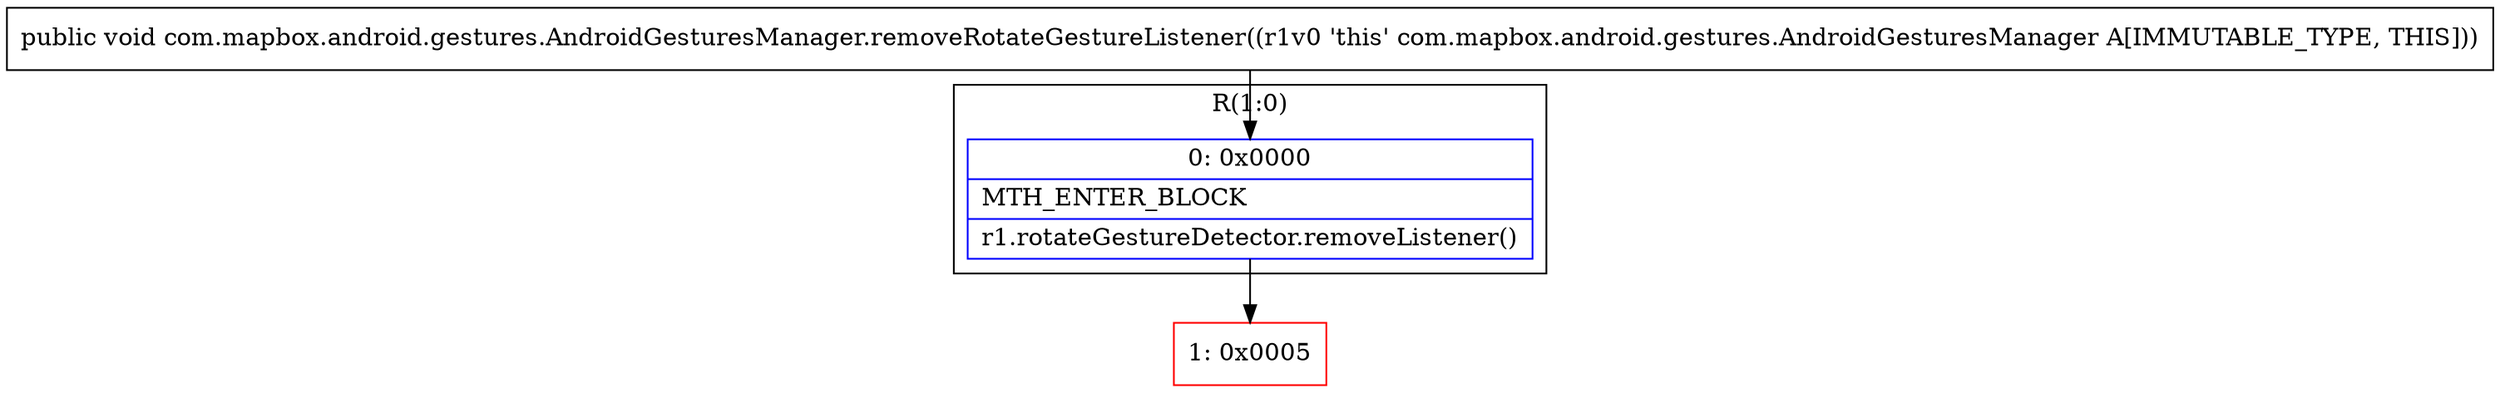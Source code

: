 digraph "CFG forcom.mapbox.android.gestures.AndroidGesturesManager.removeRotateGestureListener()V" {
subgraph cluster_Region_1549490763 {
label = "R(1:0)";
node [shape=record,color=blue];
Node_0 [shape=record,label="{0\:\ 0x0000|MTH_ENTER_BLOCK\l|r1.rotateGestureDetector.removeListener()\l}"];
}
Node_1 [shape=record,color=red,label="{1\:\ 0x0005}"];
MethodNode[shape=record,label="{public void com.mapbox.android.gestures.AndroidGesturesManager.removeRotateGestureListener((r1v0 'this' com.mapbox.android.gestures.AndroidGesturesManager A[IMMUTABLE_TYPE, THIS])) }"];
MethodNode -> Node_0;
Node_0 -> Node_1;
}

